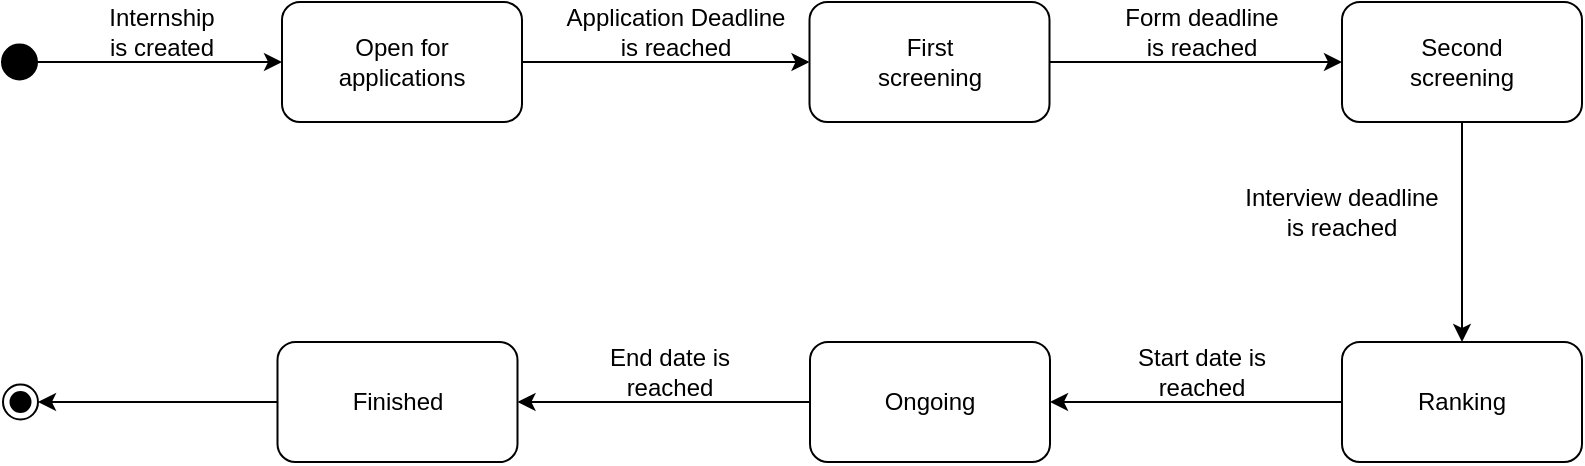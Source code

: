 <mxfile version="24.8.4">
  <diagram name="Page-1" id="ynq2gv-7biy59Hg6kx7h">
    <mxGraphModel dx="1018" dy="533" grid="1" gridSize="10" guides="1" tooltips="1" connect="1" arrows="1" fold="1" page="1" pageScale="1" pageWidth="850" pageHeight="1100" math="0" shadow="0">
      <root>
        <mxCell id="0" />
        <mxCell id="1" parent="0" />
        <mxCell id="9ol2UZtPtx5ac0zg71DZ-24" style="edgeStyle=orthogonalEdgeStyle;rounded=0;orthogonalLoop=1;jettySize=auto;html=1;entryX=0;entryY=0.5;entryDx=0;entryDy=0;exitX=1;exitY=0.5;exitDx=0;exitDy=0;" parent="1" source="9ol2UZtPtx5ac0zg71DZ-1" target="9ol2UZtPtx5ac0zg71DZ-2" edge="1">
          <mxGeometry relative="1" as="geometry">
            <mxPoint x="68.75" y="260" as="sourcePoint" />
          </mxGeometry>
        </mxCell>
        <mxCell id="9ol2UZtPtx5ac0zg71DZ-1" value="" style="ellipse;whiteSpace=wrap;html=1;aspect=fixed;fillColor=#000000;" parent="1" vertex="1">
          <mxGeometry x="40" y="251.25" width="17.5" height="17.5" as="geometry" />
        </mxCell>
        <mxCell id="9ol2UZtPtx5ac0zg71DZ-25" style="edgeStyle=orthogonalEdgeStyle;rounded=0;orthogonalLoop=1;jettySize=auto;html=1;exitX=1;exitY=0.5;exitDx=0;exitDy=0;entryX=0;entryY=0.5;entryDx=0;entryDy=0;" parent="1" source="9ol2UZtPtx5ac0zg71DZ-2" target="9ol2UZtPtx5ac0zg71DZ-8" edge="1">
          <mxGeometry relative="1" as="geometry" />
        </mxCell>
        <mxCell id="9ol2UZtPtx5ac0zg71DZ-2" value="" style="rounded=1;whiteSpace=wrap;html=1;" parent="1" vertex="1">
          <mxGeometry x="180" y="230" width="120" height="60" as="geometry" />
        </mxCell>
        <mxCell id="9ol2UZtPtx5ac0zg71DZ-5" value="Internship is created" style="text;html=1;align=center;verticalAlign=middle;whiteSpace=wrap;rounded=0;" parent="1" vertex="1">
          <mxGeometry x="90" y="230" width="60" height="30" as="geometry" />
        </mxCell>
        <mxCell id="9ol2UZtPtx5ac0zg71DZ-6" value="Open for applications" style="text;html=1;align=center;verticalAlign=middle;whiteSpace=wrap;rounded=0;" parent="1" vertex="1">
          <mxGeometry x="205" y="245" width="70" height="30" as="geometry" />
        </mxCell>
        <mxCell id="9ol2UZtPtx5ac0zg71DZ-34" style="edgeStyle=orthogonalEdgeStyle;rounded=0;orthogonalLoop=1;jettySize=auto;html=1;exitX=1;exitY=0.5;exitDx=0;exitDy=0;entryX=0;entryY=0.5;entryDx=0;entryDy=0;" parent="1" source="9ol2UZtPtx5ac0zg71DZ-8" target="9ol2UZtPtx5ac0zg71DZ-33" edge="1">
          <mxGeometry relative="1" as="geometry" />
        </mxCell>
        <mxCell id="9ol2UZtPtx5ac0zg71DZ-8" value="" style="rounded=1;whiteSpace=wrap;html=1;" parent="1" vertex="1">
          <mxGeometry x="443.75" y="230" width="120" height="60" as="geometry" />
        </mxCell>
        <mxCell id="9ol2UZtPtx5ac0zg71DZ-9" value="First screening" style="text;html=1;align=center;verticalAlign=middle;whiteSpace=wrap;rounded=0;" parent="1" vertex="1">
          <mxGeometry x="468.75" y="245" width="70" height="30" as="geometry" />
        </mxCell>
        <mxCell id="9ol2UZtPtx5ac0zg71DZ-10" value="Application Deadline is reached" style="text;html=1;align=center;verticalAlign=middle;whiteSpace=wrap;rounded=0;" parent="1" vertex="1">
          <mxGeometry x="320" y="229.38" width="114" height="31.25" as="geometry" />
        </mxCell>
        <mxCell id="9ol2UZtPtx5ac0zg71DZ-27" style="edgeStyle=orthogonalEdgeStyle;rounded=0;orthogonalLoop=1;jettySize=auto;html=1;exitX=0;exitY=0.5;exitDx=0;exitDy=0;entryX=1;entryY=0.5;entryDx=0;entryDy=0;" parent="1" source="9ol2UZtPtx5ac0zg71DZ-14" target="9ol2UZtPtx5ac0zg71DZ-20" edge="1">
          <mxGeometry relative="1" as="geometry" />
        </mxCell>
        <mxCell id="9ol2UZtPtx5ac0zg71DZ-14" value="" style="rounded=1;whiteSpace=wrap;html=1;" parent="1" vertex="1">
          <mxGeometry x="444" y="400" width="120" height="60" as="geometry" />
        </mxCell>
        <mxCell id="9ol2UZtPtx5ac0zg71DZ-15" value="Ongoing" style="text;html=1;align=center;verticalAlign=middle;whiteSpace=wrap;rounded=0;" parent="1" vertex="1">
          <mxGeometry x="469" y="415" width="70" height="30" as="geometry" />
        </mxCell>
        <mxCell id="9ol2UZtPtx5ac0zg71DZ-19" value="Start date is reached" style="text;html=1;align=center;verticalAlign=middle;whiteSpace=wrap;rounded=0;" parent="1" vertex="1">
          <mxGeometry x="600" y="400" width="80" height="30" as="geometry" />
        </mxCell>
        <mxCell id="9ol2UZtPtx5ac0zg71DZ-31" style="edgeStyle=orthogonalEdgeStyle;rounded=0;orthogonalLoop=1;jettySize=auto;html=1;exitX=0;exitY=0.5;exitDx=0;exitDy=0;entryX=1;entryY=0.5;entryDx=0;entryDy=0;" parent="1" source="9ol2UZtPtx5ac0zg71DZ-20" target="9ol2UZtPtx5ac0zg71DZ-32" edge="1">
          <mxGeometry relative="1" as="geometry">
            <mxPoint x="-26" y="430" as="targetPoint" />
          </mxGeometry>
        </mxCell>
        <mxCell id="9ol2UZtPtx5ac0zg71DZ-20" value="" style="rounded=1;whiteSpace=wrap;html=1;" parent="1" vertex="1">
          <mxGeometry x="177.75" y="400" width="120" height="60" as="geometry" />
        </mxCell>
        <mxCell id="9ol2UZtPtx5ac0zg71DZ-21" value="Finished" style="text;html=1;align=center;verticalAlign=middle;whiteSpace=wrap;rounded=0;" parent="1" vertex="1">
          <mxGeometry x="202.75" y="415" width="70" height="30" as="geometry" />
        </mxCell>
        <mxCell id="9ol2UZtPtx5ac0zg71DZ-28" value="End date is reached" style="text;html=1;align=center;verticalAlign=middle;whiteSpace=wrap;rounded=0;" parent="1" vertex="1">
          <mxGeometry x="334" y="400" width="80" height="30" as="geometry" />
        </mxCell>
        <mxCell id="9ol2UZtPtx5ac0zg71DZ-30" value="" style="ellipse;whiteSpace=wrap;html=1;aspect=fixed;fillColor=#000000;" parent="1" vertex="1">
          <mxGeometry x="44.25" y="425" width="10" height="10" as="geometry" />
        </mxCell>
        <mxCell id="9ol2UZtPtx5ac0zg71DZ-32" value="" style="ellipse;whiteSpace=wrap;html=1;aspect=fixed;fillColor=none;" parent="1" vertex="1">
          <mxGeometry x="40.5" y="421.25" width="17.5" height="17.5" as="geometry" />
        </mxCell>
        <mxCell id="IbnlbKtD46z8Y7qcOYJe-3" style="edgeStyle=orthogonalEdgeStyle;rounded=0;orthogonalLoop=1;jettySize=auto;html=1;exitX=0.5;exitY=1;exitDx=0;exitDy=0;entryX=0.5;entryY=0;entryDx=0;entryDy=0;" edge="1" parent="1" source="9ol2UZtPtx5ac0zg71DZ-33" target="IbnlbKtD46z8Y7qcOYJe-1">
          <mxGeometry relative="1" as="geometry" />
        </mxCell>
        <mxCell id="9ol2UZtPtx5ac0zg71DZ-33" value="" style="rounded=1;whiteSpace=wrap;html=1;" parent="1" vertex="1">
          <mxGeometry x="710" y="230" width="120" height="60" as="geometry" />
        </mxCell>
        <mxCell id="9ol2UZtPtx5ac0zg71DZ-35" value="Second screening" style="text;html=1;align=center;verticalAlign=middle;whiteSpace=wrap;rounded=0;" parent="1" vertex="1">
          <mxGeometry x="735" y="245" width="70" height="30" as="geometry" />
        </mxCell>
        <mxCell id="9ol2UZtPtx5ac0zg71DZ-38" value="Form deadline is reached" style="text;html=1;align=center;verticalAlign=middle;whiteSpace=wrap;rounded=0;" parent="1" vertex="1">
          <mxGeometry x="600" y="230" width="80" height="30" as="geometry" />
        </mxCell>
        <mxCell id="IbnlbKtD46z8Y7qcOYJe-5" style="edgeStyle=orthogonalEdgeStyle;rounded=0;orthogonalLoop=1;jettySize=auto;html=1;exitX=0;exitY=0.5;exitDx=0;exitDy=0;entryX=1;entryY=0.5;entryDx=0;entryDy=0;" edge="1" parent="1" source="IbnlbKtD46z8Y7qcOYJe-1" target="9ol2UZtPtx5ac0zg71DZ-14">
          <mxGeometry relative="1" as="geometry" />
        </mxCell>
        <mxCell id="IbnlbKtD46z8Y7qcOYJe-1" value="" style="rounded=1;whiteSpace=wrap;html=1;" vertex="1" parent="1">
          <mxGeometry x="710" y="400" width="120" height="60" as="geometry" />
        </mxCell>
        <mxCell id="IbnlbKtD46z8Y7qcOYJe-2" value="Ranking" style="text;html=1;align=center;verticalAlign=middle;whiteSpace=wrap;rounded=0;" vertex="1" parent="1">
          <mxGeometry x="735" y="415" width="70" height="30" as="geometry" />
        </mxCell>
        <mxCell id="IbnlbKtD46z8Y7qcOYJe-4" value="Interview deadline is reached" style="text;html=1;align=center;verticalAlign=middle;whiteSpace=wrap;rounded=0;" vertex="1" parent="1">
          <mxGeometry x="660" y="320" width="100" height="30" as="geometry" />
        </mxCell>
      </root>
    </mxGraphModel>
  </diagram>
</mxfile>
